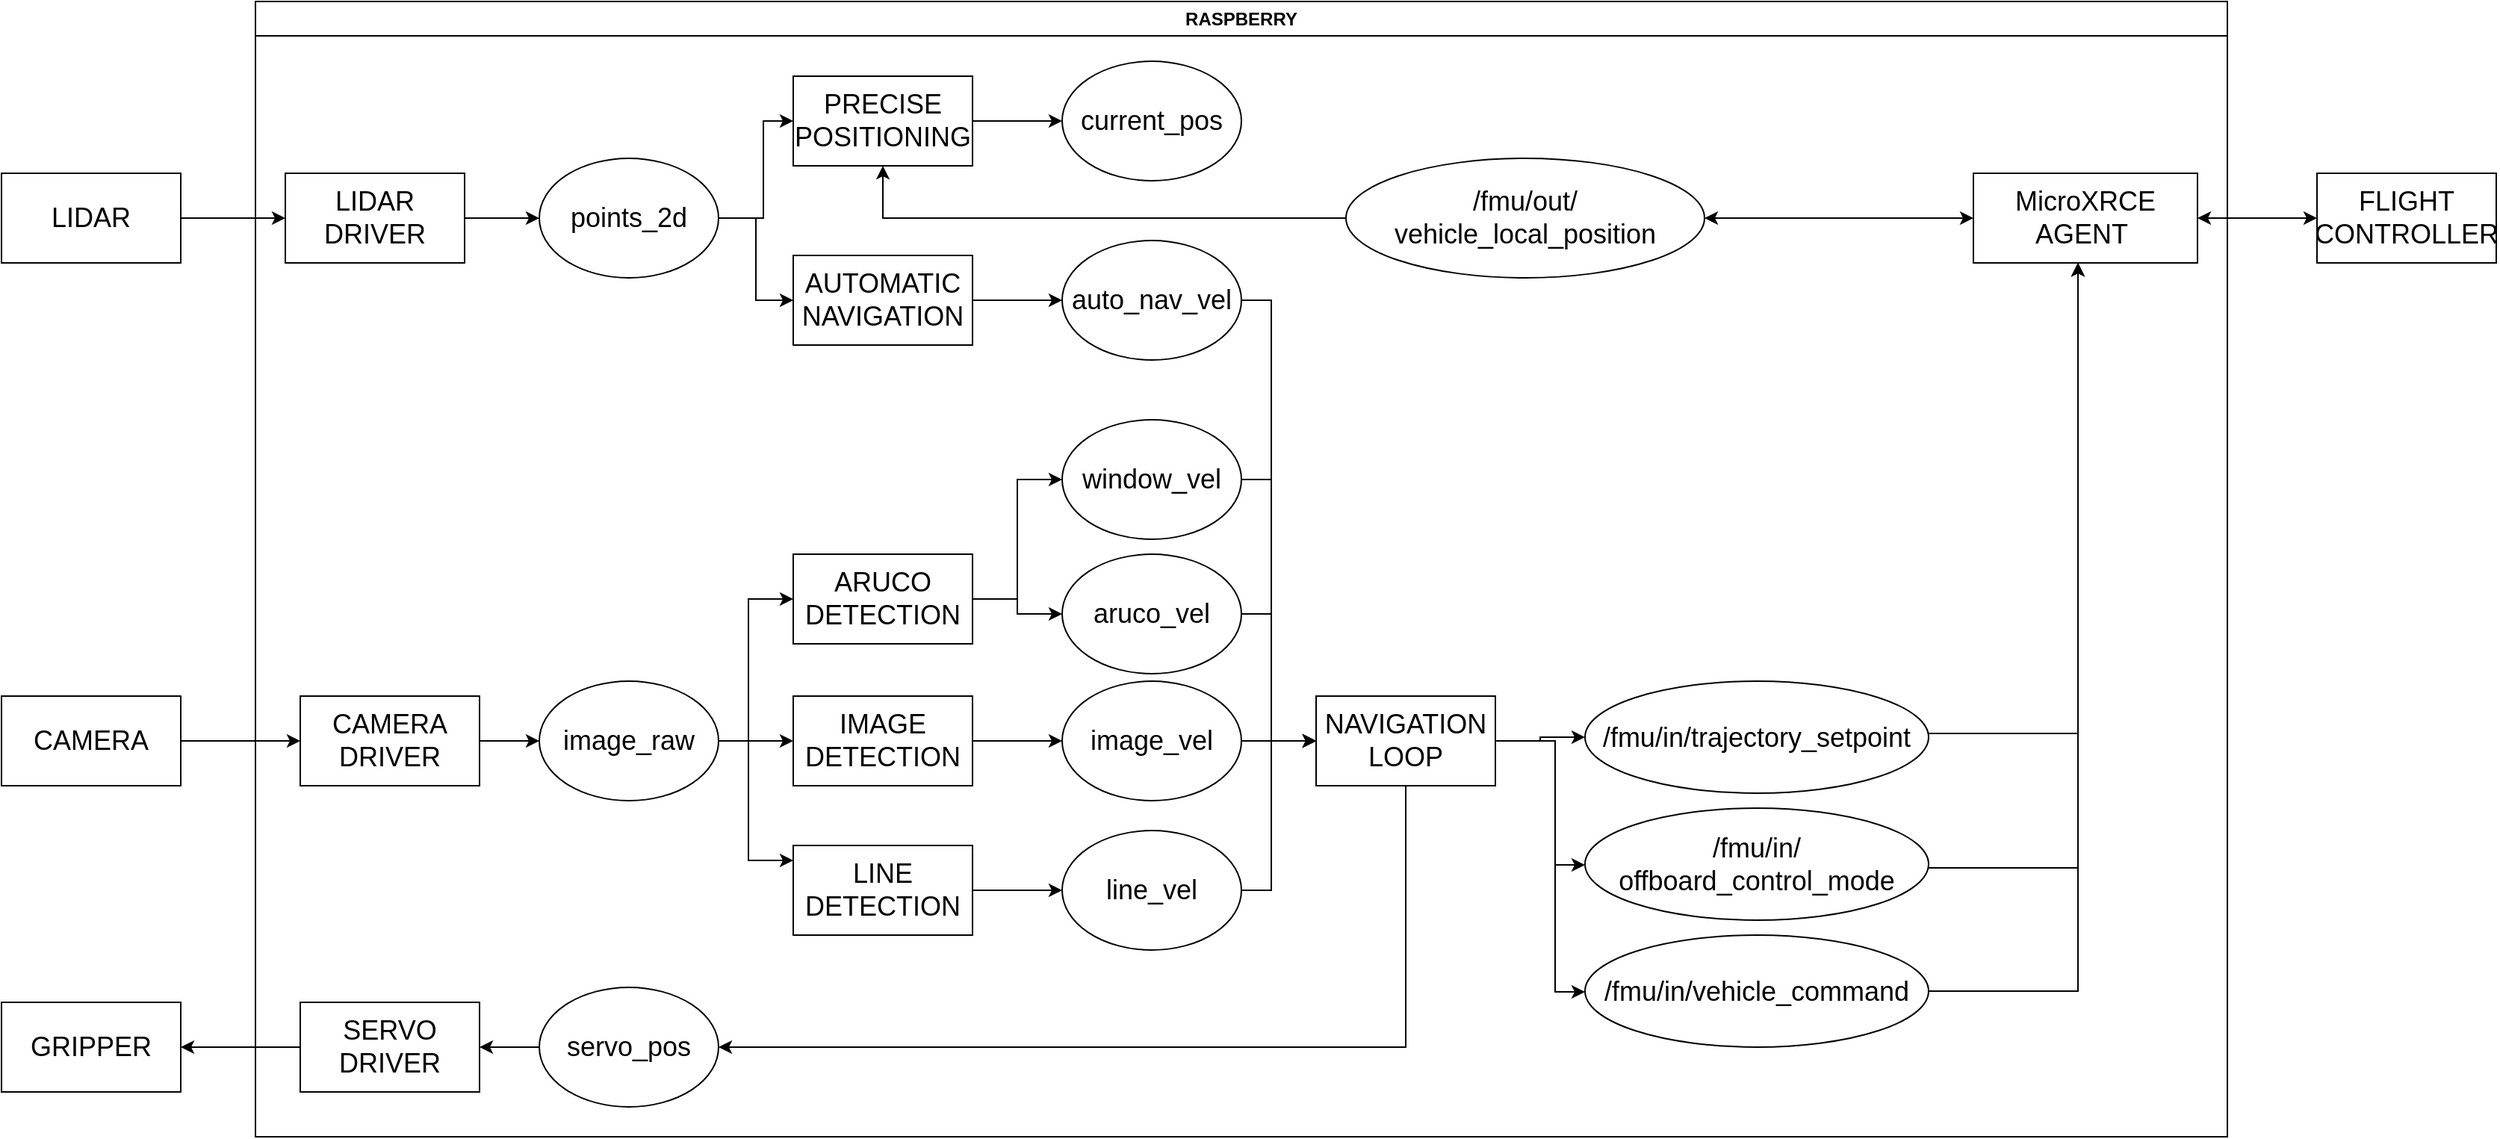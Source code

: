 <mxfile version="26.0.5">
  <diagram id="kgpKYQtTHZ0yAKxKKP6v" name="Page-1">
    <mxGraphModel dx="1114" dy="572" grid="1" gridSize="10" guides="1" tooltips="1" connect="1" arrows="1" fold="1" page="1" pageScale="1" pageWidth="850" pageHeight="1100" math="0" shadow="0">
      <root>
        <mxCell id="0" />
        <mxCell id="1" parent="0" />
        <mxCell id="o6VZL_QBVWnj5fEu_uwG-7" value="RASPBERRY" style="swimlane;whiteSpace=wrap;html=1;movable=1;resizable=1;rotatable=1;deletable=1;editable=1;locked=0;connectable=1;" parent="1" vertex="1">
          <mxGeometry x="250" y="60" width="1320" height="760" as="geometry" />
        </mxCell>
        <mxCell id="o6VZL_QBVWnj5fEu_uwG-21" style="edgeStyle=orthogonalEdgeStyle;rounded=0;orthogonalLoop=1;jettySize=auto;html=1;" parent="o6VZL_QBVWnj5fEu_uwG-7" source="o6VZL_QBVWnj5fEu_uwG-8" target="o6VZL_QBVWnj5fEu_uwG-15" edge="1">
          <mxGeometry relative="1" as="geometry" />
        </mxCell>
        <mxCell id="o6VZL_QBVWnj5fEu_uwG-8" value="LIDAR DRIVER" style="rounded=0;whiteSpace=wrap;html=1;fontSize=18;" parent="o6VZL_QBVWnj5fEu_uwG-7" vertex="1">
          <mxGeometry x="20" y="115" width="120" height="60" as="geometry" />
        </mxCell>
        <mxCell id="o6VZL_QBVWnj5fEu_uwG-32" style="edgeStyle=orthogonalEdgeStyle;rounded=0;orthogonalLoop=1;jettySize=auto;html=1;" parent="o6VZL_QBVWnj5fEu_uwG-7" source="o6VZL_QBVWnj5fEu_uwG-15" target="o6VZL_QBVWnj5fEu_uwG-27" edge="1">
          <mxGeometry relative="1" as="geometry">
            <Array as="points">
              <mxPoint x="340" y="145" />
              <mxPoint x="340" y="80" />
            </Array>
          </mxGeometry>
        </mxCell>
        <mxCell id="0PYQPBnco-dMHcLCZX4b-3" style="edgeStyle=orthogonalEdgeStyle;rounded=0;orthogonalLoop=1;jettySize=auto;html=1;" parent="o6VZL_QBVWnj5fEu_uwG-7" source="o6VZL_QBVWnj5fEu_uwG-15" target="o6VZL_QBVWnj5fEu_uwG-23" edge="1">
          <mxGeometry relative="1" as="geometry" />
        </mxCell>
        <mxCell id="o6VZL_QBVWnj5fEu_uwG-15" value="&lt;font&gt;points_2d&lt;/font&gt;" style="ellipse;whiteSpace=wrap;html=1;fontSize=18;" parent="o6VZL_QBVWnj5fEu_uwG-7" vertex="1">
          <mxGeometry x="190" y="105" width="120" height="80" as="geometry" />
        </mxCell>
        <mxCell id="o6VZL_QBVWnj5fEu_uwG-58" style="edgeStyle=orthogonalEdgeStyle;rounded=0;orthogonalLoop=1;jettySize=auto;html=1;" parent="o6VZL_QBVWnj5fEu_uwG-7" source="o6VZL_QBVWnj5fEu_uwG-23" target="o6VZL_QBVWnj5fEu_uwG-57" edge="1">
          <mxGeometry relative="1" as="geometry" />
        </mxCell>
        <mxCell id="o6VZL_QBVWnj5fEu_uwG-23" value="AUTOMATIC NAVIGATION" style="rounded=0;whiteSpace=wrap;html=1;fontSize=18;" parent="o6VZL_QBVWnj5fEu_uwG-7" vertex="1">
          <mxGeometry x="360" y="170" width="120" height="60" as="geometry" />
        </mxCell>
        <mxCell id="o6VZL_QBVWnj5fEu_uwG-66" style="edgeStyle=orthogonalEdgeStyle;rounded=0;orthogonalLoop=1;jettySize=auto;html=1;" parent="o6VZL_QBVWnj5fEu_uwG-7" source="o6VZL_QBVWnj5fEu_uwG-27" target="o6VZL_QBVWnj5fEu_uwG-65" edge="1">
          <mxGeometry relative="1" as="geometry" />
        </mxCell>
        <mxCell id="o6VZL_QBVWnj5fEu_uwG-27" value="PRECISE POSITIONING" style="rounded=0;whiteSpace=wrap;html=1;fontSize=18;" parent="o6VZL_QBVWnj5fEu_uwG-7" vertex="1">
          <mxGeometry x="360" y="50" width="120" height="60" as="geometry" />
        </mxCell>
        <mxCell id="o6VZL_QBVWnj5fEu_uwG-28" value="MicroXRCE AGENT&amp;nbsp;" style="rounded=0;whiteSpace=wrap;html=1;fontSize=18;" parent="o6VZL_QBVWnj5fEu_uwG-7" vertex="1">
          <mxGeometry x="1150" y="115" width="150" height="60" as="geometry" />
        </mxCell>
        <mxCell id="o6VZL_QBVWnj5fEu_uwG-35" style="edgeStyle=orthogonalEdgeStyle;rounded=0;orthogonalLoop=1;jettySize=auto;html=1;startArrow=classic;startFill=1;" parent="o6VZL_QBVWnj5fEu_uwG-7" source="o6VZL_QBVWnj5fEu_uwG-33" target="o6VZL_QBVWnj5fEu_uwG-28" edge="1">
          <mxGeometry relative="1" as="geometry" />
        </mxCell>
        <mxCell id="o6VZL_QBVWnj5fEu_uwG-36" style="edgeStyle=orthogonalEdgeStyle;rounded=0;orthogonalLoop=1;jettySize=auto;html=1;" parent="o6VZL_QBVWnj5fEu_uwG-7" source="o6VZL_QBVWnj5fEu_uwG-33" target="o6VZL_QBVWnj5fEu_uwG-27" edge="1">
          <mxGeometry relative="1" as="geometry">
            <Array as="points">
              <mxPoint x="420" y="145" />
            </Array>
          </mxGeometry>
        </mxCell>
        <mxCell id="o6VZL_QBVWnj5fEu_uwG-33" value="/fmu/out/&lt;div&gt;vehicle_local_position&lt;/div&gt;" style="ellipse;whiteSpace=wrap;html=1;fontSize=18;" parent="o6VZL_QBVWnj5fEu_uwG-7" vertex="1">
          <mxGeometry x="730" y="105" width="240" height="80" as="geometry" />
        </mxCell>
        <mxCell id="o6VZL_QBVWnj5fEu_uwG-50" style="edgeStyle=orthogonalEdgeStyle;rounded=0;orthogonalLoop=1;jettySize=auto;html=1;" parent="o6VZL_QBVWnj5fEu_uwG-7" source="o6VZL_QBVWnj5fEu_uwG-38" target="o6VZL_QBVWnj5fEu_uwG-47" edge="1">
          <mxGeometry relative="1" as="geometry">
            <Array as="points">
              <mxPoint x="510" y="400" />
              <mxPoint x="510" y="410" />
            </Array>
          </mxGeometry>
        </mxCell>
        <mxCell id="0PYQPBnco-dMHcLCZX4b-5" style="edgeStyle=orthogonalEdgeStyle;rounded=0;orthogonalLoop=1;jettySize=auto;html=1;" parent="o6VZL_QBVWnj5fEu_uwG-7" source="o6VZL_QBVWnj5fEu_uwG-38" target="0PYQPBnco-dMHcLCZX4b-4" edge="1">
          <mxGeometry relative="1" as="geometry">
            <Array as="points">
              <mxPoint x="510" y="400" />
              <mxPoint x="510" y="320" />
            </Array>
          </mxGeometry>
        </mxCell>
        <mxCell id="o6VZL_QBVWnj5fEu_uwG-38" value="ARUCO DETECTION" style="rounded=0;whiteSpace=wrap;html=1;fontSize=18;" parent="o6VZL_QBVWnj5fEu_uwG-7" vertex="1">
          <mxGeometry x="360" y="370" width="120" height="60" as="geometry" />
        </mxCell>
        <mxCell id="o6VZL_QBVWnj5fEu_uwG-51" style="edgeStyle=orthogonalEdgeStyle;rounded=0;orthogonalLoop=1;jettySize=auto;html=1;" parent="o6VZL_QBVWnj5fEu_uwG-7" source="o6VZL_QBVWnj5fEu_uwG-39" target="o6VZL_QBVWnj5fEu_uwG-48" edge="1">
          <mxGeometry relative="1" as="geometry" />
        </mxCell>
        <mxCell id="o6VZL_QBVWnj5fEu_uwG-39" value="IMAGE DETECTION" style="rounded=0;whiteSpace=wrap;html=1;fontSize=18;" parent="o6VZL_QBVWnj5fEu_uwG-7" vertex="1">
          <mxGeometry x="360" y="465" width="120" height="60" as="geometry" />
        </mxCell>
        <mxCell id="o6VZL_QBVWnj5fEu_uwG-52" style="edgeStyle=orthogonalEdgeStyle;rounded=0;orthogonalLoop=1;jettySize=auto;html=1;" parent="o6VZL_QBVWnj5fEu_uwG-7" source="o6VZL_QBVWnj5fEu_uwG-40" target="o6VZL_QBVWnj5fEu_uwG-49" edge="1">
          <mxGeometry relative="1" as="geometry" />
        </mxCell>
        <mxCell id="o6VZL_QBVWnj5fEu_uwG-40" value="LINE DETECTION" style="rounded=0;whiteSpace=wrap;html=1;fontSize=18;" parent="o6VZL_QBVWnj5fEu_uwG-7" vertex="1">
          <mxGeometry x="360" y="565" width="120" height="60" as="geometry" />
        </mxCell>
        <mxCell id="o6VZL_QBVWnj5fEu_uwG-10" value="SERVO DRIVER" style="rounded=0;whiteSpace=wrap;html=1;fontSize=18;" parent="o6VZL_QBVWnj5fEu_uwG-7" vertex="1">
          <mxGeometry x="30" y="670" width="120" height="60" as="geometry" />
        </mxCell>
        <mxCell id="o6VZL_QBVWnj5fEu_uwG-19" style="edgeStyle=orthogonalEdgeStyle;rounded=0;orthogonalLoop=1;jettySize=auto;html=1;" parent="o6VZL_QBVWnj5fEu_uwG-7" source="o6VZL_QBVWnj5fEu_uwG-17" target="o6VZL_QBVWnj5fEu_uwG-10" edge="1">
          <mxGeometry relative="1" as="geometry" />
        </mxCell>
        <mxCell id="o6VZL_QBVWnj5fEu_uwG-17" value="&lt;font&gt;servo_pos&lt;/font&gt;" style="ellipse;whiteSpace=wrap;html=1;fontSize=18;" parent="o6VZL_QBVWnj5fEu_uwG-7" vertex="1">
          <mxGeometry x="190" y="660" width="120" height="80" as="geometry" />
        </mxCell>
        <mxCell id="o6VZL_QBVWnj5fEu_uwG-22" style="edgeStyle=orthogonalEdgeStyle;rounded=0;orthogonalLoop=1;jettySize=auto;html=1;" parent="o6VZL_QBVWnj5fEu_uwG-7" source="o6VZL_QBVWnj5fEu_uwG-9" target="o6VZL_QBVWnj5fEu_uwG-16" edge="1">
          <mxGeometry relative="1" as="geometry" />
        </mxCell>
        <mxCell id="o6VZL_QBVWnj5fEu_uwG-9" value="CAMERA DRIVER" style="rounded=0;whiteSpace=wrap;html=1;fontSize=18;" parent="o6VZL_QBVWnj5fEu_uwG-7" vertex="1">
          <mxGeometry x="30" y="465" width="120" height="60" as="geometry" />
        </mxCell>
        <mxCell id="o6VZL_QBVWnj5fEu_uwG-44" style="edgeStyle=orthogonalEdgeStyle;rounded=0;orthogonalLoop=1;jettySize=auto;html=1;" parent="o6VZL_QBVWnj5fEu_uwG-7" source="o6VZL_QBVWnj5fEu_uwG-16" target="o6VZL_QBVWnj5fEu_uwG-38" edge="1">
          <mxGeometry relative="1" as="geometry">
            <Array as="points">
              <mxPoint x="330" y="495" />
              <mxPoint x="330" y="400" />
            </Array>
          </mxGeometry>
        </mxCell>
        <mxCell id="o6VZL_QBVWnj5fEu_uwG-45" style="edgeStyle=orthogonalEdgeStyle;rounded=0;orthogonalLoop=1;jettySize=auto;html=1;" parent="o6VZL_QBVWnj5fEu_uwG-7" source="o6VZL_QBVWnj5fEu_uwG-16" target="o6VZL_QBVWnj5fEu_uwG-39" edge="1">
          <mxGeometry relative="1" as="geometry" />
        </mxCell>
        <mxCell id="o6VZL_QBVWnj5fEu_uwG-46" style="edgeStyle=orthogonalEdgeStyle;rounded=0;orthogonalLoop=1;jettySize=auto;html=1;" parent="o6VZL_QBVWnj5fEu_uwG-7" source="o6VZL_QBVWnj5fEu_uwG-16" target="o6VZL_QBVWnj5fEu_uwG-40" edge="1">
          <mxGeometry relative="1" as="geometry">
            <Array as="points">
              <mxPoint x="330" y="495" />
              <mxPoint x="330" y="575" />
            </Array>
          </mxGeometry>
        </mxCell>
        <mxCell id="o6VZL_QBVWnj5fEu_uwG-16" value="&lt;font&gt;image_raw&lt;/font&gt;" style="ellipse;whiteSpace=wrap;html=1;fontSize=18;" parent="o6VZL_QBVWnj5fEu_uwG-7" vertex="1">
          <mxGeometry x="190" y="455" width="120" height="80" as="geometry" />
        </mxCell>
        <mxCell id="0PYQPBnco-dMHcLCZX4b-6" style="edgeStyle=orthogonalEdgeStyle;rounded=0;orthogonalLoop=1;jettySize=auto;html=1;" parent="o6VZL_QBVWnj5fEu_uwG-7" source="o6VZL_QBVWnj5fEu_uwG-47" target="o6VZL_QBVWnj5fEu_uwG-53" edge="1">
          <mxGeometry relative="1" as="geometry">
            <Array as="points">
              <mxPoint x="680" y="410" />
              <mxPoint x="680" y="495" />
            </Array>
          </mxGeometry>
        </mxCell>
        <mxCell id="o6VZL_QBVWnj5fEu_uwG-47" value="&lt;font&gt;aruco_vel&lt;/font&gt;" style="ellipse;whiteSpace=wrap;html=1;fontSize=18;" parent="o6VZL_QBVWnj5fEu_uwG-7" vertex="1">
          <mxGeometry x="540" y="370" width="120" height="80" as="geometry" />
        </mxCell>
        <mxCell id="o6VZL_QBVWnj5fEu_uwG-54" style="edgeStyle=orthogonalEdgeStyle;rounded=0;orthogonalLoop=1;jettySize=auto;html=1;" parent="o6VZL_QBVWnj5fEu_uwG-7" source="o6VZL_QBVWnj5fEu_uwG-48" target="o6VZL_QBVWnj5fEu_uwG-53" edge="1">
          <mxGeometry relative="1" as="geometry" />
        </mxCell>
        <mxCell id="o6VZL_QBVWnj5fEu_uwG-48" value="&lt;font&gt;image_vel&lt;/font&gt;" style="ellipse;whiteSpace=wrap;html=1;fontSize=18;" parent="o6VZL_QBVWnj5fEu_uwG-7" vertex="1">
          <mxGeometry x="540" y="455" width="120" height="80" as="geometry" />
        </mxCell>
        <mxCell id="o6VZL_QBVWnj5fEu_uwG-56" style="edgeStyle=orthogonalEdgeStyle;rounded=0;orthogonalLoop=1;jettySize=auto;html=1;" parent="o6VZL_QBVWnj5fEu_uwG-7" source="o6VZL_QBVWnj5fEu_uwG-49" target="o6VZL_QBVWnj5fEu_uwG-53" edge="1">
          <mxGeometry relative="1" as="geometry">
            <Array as="points">
              <mxPoint x="680" y="595" />
              <mxPoint x="680" y="495" />
            </Array>
          </mxGeometry>
        </mxCell>
        <mxCell id="o6VZL_QBVWnj5fEu_uwG-49" value="&lt;font&gt;line_vel&lt;/font&gt;" style="ellipse;whiteSpace=wrap;html=1;fontSize=18;" parent="o6VZL_QBVWnj5fEu_uwG-7" vertex="1">
          <mxGeometry x="540" y="555" width="120" height="80" as="geometry" />
        </mxCell>
        <mxCell id="o6VZL_QBVWnj5fEu_uwG-61" style="edgeStyle=orthogonalEdgeStyle;rounded=0;orthogonalLoop=1;jettySize=auto;html=1;" parent="o6VZL_QBVWnj5fEu_uwG-7" source="o6VZL_QBVWnj5fEu_uwG-53" target="o6VZL_QBVWnj5fEu_uwG-60" edge="1">
          <mxGeometry relative="1" as="geometry" />
        </mxCell>
        <mxCell id="0PYQPBnco-dMHcLCZX4b-2" style="edgeStyle=orthogonalEdgeStyle;rounded=0;orthogonalLoop=1;jettySize=auto;html=1;" parent="o6VZL_QBVWnj5fEu_uwG-7" source="o6VZL_QBVWnj5fEu_uwG-53" target="o6VZL_QBVWnj5fEu_uwG-17" edge="1">
          <mxGeometry relative="1" as="geometry">
            <Array as="points">
              <mxPoint x="770" y="700" />
            </Array>
          </mxGeometry>
        </mxCell>
        <mxCell id="Jot2B_KSB71my0TGDZeu-3" style="edgeStyle=orthogonalEdgeStyle;rounded=0;orthogonalLoop=1;jettySize=auto;html=1;" edge="1" parent="o6VZL_QBVWnj5fEu_uwG-7" source="o6VZL_QBVWnj5fEu_uwG-53" target="Jot2B_KSB71my0TGDZeu-1">
          <mxGeometry relative="1" as="geometry">
            <Array as="points">
              <mxPoint x="870" y="495" />
              <mxPoint x="870" y="578" />
            </Array>
          </mxGeometry>
        </mxCell>
        <mxCell id="Jot2B_KSB71my0TGDZeu-4" style="edgeStyle=orthogonalEdgeStyle;rounded=0;orthogonalLoop=1;jettySize=auto;html=1;" edge="1" parent="o6VZL_QBVWnj5fEu_uwG-7" source="o6VZL_QBVWnj5fEu_uwG-53" target="Jot2B_KSB71my0TGDZeu-2">
          <mxGeometry relative="1" as="geometry">
            <Array as="points">
              <mxPoint x="870" y="495" />
              <mxPoint x="870" y="663" />
            </Array>
          </mxGeometry>
        </mxCell>
        <mxCell id="o6VZL_QBVWnj5fEu_uwG-53" value="NAVIGATION LOOP" style="rounded=0;whiteSpace=wrap;html=1;fontSize=18;" parent="o6VZL_QBVWnj5fEu_uwG-7" vertex="1">
          <mxGeometry x="710" y="465" width="120" height="60" as="geometry" />
        </mxCell>
        <mxCell id="0PYQPBnco-dMHcLCZX4b-9" style="edgeStyle=orthogonalEdgeStyle;rounded=0;orthogonalLoop=1;jettySize=auto;html=1;" parent="o6VZL_QBVWnj5fEu_uwG-7" source="o6VZL_QBVWnj5fEu_uwG-57" target="o6VZL_QBVWnj5fEu_uwG-53" edge="1">
          <mxGeometry relative="1" as="geometry">
            <Array as="points">
              <mxPoint x="680" y="200" />
              <mxPoint x="680" y="495" />
            </Array>
          </mxGeometry>
        </mxCell>
        <mxCell id="o6VZL_QBVWnj5fEu_uwG-57" value="auto_nav_vel" style="ellipse;whiteSpace=wrap;html=1;fontSize=18;" parent="o6VZL_QBVWnj5fEu_uwG-7" vertex="1">
          <mxGeometry x="540" y="160" width="120" height="80" as="geometry" />
        </mxCell>
        <mxCell id="o6VZL_QBVWnj5fEu_uwG-62" style="edgeStyle=orthogonalEdgeStyle;rounded=0;orthogonalLoop=1;jettySize=auto;html=1;" parent="o6VZL_QBVWnj5fEu_uwG-7" source="o6VZL_QBVWnj5fEu_uwG-60" target="o6VZL_QBVWnj5fEu_uwG-28" edge="1">
          <mxGeometry relative="1" as="geometry">
            <Array as="points">
              <mxPoint x="1220" y="490" />
            </Array>
          </mxGeometry>
        </mxCell>
        <mxCell id="o6VZL_QBVWnj5fEu_uwG-60" value="/fmu/in/trajectory_setpoint" style="ellipse;whiteSpace=wrap;html=1;fontSize=18;" parent="o6VZL_QBVWnj5fEu_uwG-7" vertex="1">
          <mxGeometry x="890" y="455" width="230" height="75" as="geometry" />
        </mxCell>
        <mxCell id="o6VZL_QBVWnj5fEu_uwG-65" value="&lt;font&gt;current_pos&lt;/font&gt;" style="ellipse;whiteSpace=wrap;html=1;fontSize=18;" parent="o6VZL_QBVWnj5fEu_uwG-7" vertex="1">
          <mxGeometry x="540" y="40" width="120" height="80" as="geometry" />
        </mxCell>
        <mxCell id="0PYQPBnco-dMHcLCZX4b-7" style="edgeStyle=orthogonalEdgeStyle;rounded=0;orthogonalLoop=1;jettySize=auto;html=1;" parent="o6VZL_QBVWnj5fEu_uwG-7" source="0PYQPBnco-dMHcLCZX4b-4" target="o6VZL_QBVWnj5fEu_uwG-53" edge="1">
          <mxGeometry relative="1" as="geometry">
            <Array as="points">
              <mxPoint x="680" y="320" />
              <mxPoint x="680" y="495" />
            </Array>
          </mxGeometry>
        </mxCell>
        <mxCell id="0PYQPBnco-dMHcLCZX4b-4" value="&lt;font&gt;window_vel&lt;/font&gt;" style="ellipse;whiteSpace=wrap;html=1;fontSize=18;" parent="o6VZL_QBVWnj5fEu_uwG-7" vertex="1">
          <mxGeometry x="540" y="280" width="120" height="80" as="geometry" />
        </mxCell>
        <mxCell id="Jot2B_KSB71my0TGDZeu-6" style="edgeStyle=orthogonalEdgeStyle;rounded=0;orthogonalLoop=1;jettySize=auto;html=1;" edge="1" parent="o6VZL_QBVWnj5fEu_uwG-7" source="Jot2B_KSB71my0TGDZeu-1" target="o6VZL_QBVWnj5fEu_uwG-28">
          <mxGeometry relative="1" as="geometry">
            <Array as="points">
              <mxPoint x="1220" y="580" />
            </Array>
          </mxGeometry>
        </mxCell>
        <mxCell id="Jot2B_KSB71my0TGDZeu-1" value="/fmu/in/&lt;div&gt;offboard_control_mode&lt;/div&gt;" style="ellipse;whiteSpace=wrap;html=1;fontSize=18;" vertex="1" parent="o6VZL_QBVWnj5fEu_uwG-7">
          <mxGeometry x="890" y="540" width="230" height="75" as="geometry" />
        </mxCell>
        <mxCell id="Jot2B_KSB71my0TGDZeu-5" style="edgeStyle=orthogonalEdgeStyle;rounded=0;orthogonalLoop=1;jettySize=auto;html=1;" edge="1" parent="o6VZL_QBVWnj5fEu_uwG-7" source="Jot2B_KSB71my0TGDZeu-2" target="o6VZL_QBVWnj5fEu_uwG-28">
          <mxGeometry relative="1" as="geometry">
            <Array as="points">
              <mxPoint x="1220" y="663" />
            </Array>
          </mxGeometry>
        </mxCell>
        <mxCell id="Jot2B_KSB71my0TGDZeu-2" value="/fmu/in/vehicle_command" style="ellipse;whiteSpace=wrap;html=1;fontSize=18;" vertex="1" parent="o6VZL_QBVWnj5fEu_uwG-7">
          <mxGeometry x="890" y="625" width="230" height="75" as="geometry" />
        </mxCell>
        <mxCell id="o6VZL_QBVWnj5fEu_uwG-11" style="edgeStyle=orthogonalEdgeStyle;rounded=0;orthogonalLoop=1;jettySize=auto;html=1;" parent="1" source="o6VZL_QBVWnj5fEu_uwG-2" target="o6VZL_QBVWnj5fEu_uwG-8" edge="1">
          <mxGeometry relative="1" as="geometry" />
        </mxCell>
        <mxCell id="o6VZL_QBVWnj5fEu_uwG-2" value="LIDAR" style="rounded=0;whiteSpace=wrap;html=1;fontSize=18;" parent="1" vertex="1">
          <mxGeometry x="80" y="175" width="120" height="60" as="geometry" />
        </mxCell>
        <mxCell id="o6VZL_QBVWnj5fEu_uwG-6" value="FLIGHT CONTROLLER" style="rounded=0;whiteSpace=wrap;html=1;fontSize=18;" parent="1" vertex="1">
          <mxGeometry x="1630" y="175" width="120" height="60" as="geometry" />
        </mxCell>
        <mxCell id="o6VZL_QBVWnj5fEu_uwG-29" style="edgeStyle=orthogonalEdgeStyle;rounded=0;orthogonalLoop=1;jettySize=auto;html=1;startArrow=classic;startFill=1;" parent="1" source="o6VZL_QBVWnj5fEu_uwG-28" target="o6VZL_QBVWnj5fEu_uwG-6" edge="1">
          <mxGeometry relative="1" as="geometry" />
        </mxCell>
        <mxCell id="o6VZL_QBVWnj5fEu_uwG-3" value="CAMERA" style="rounded=0;whiteSpace=wrap;html=1;fontSize=18;" parent="1" vertex="1">
          <mxGeometry x="80" y="525" width="120" height="60" as="geometry" />
        </mxCell>
        <mxCell id="o6VZL_QBVWnj5fEu_uwG-12" style="edgeStyle=orthogonalEdgeStyle;rounded=0;orthogonalLoop=1;jettySize=auto;html=1;" parent="1" source="o6VZL_QBVWnj5fEu_uwG-3" target="o6VZL_QBVWnj5fEu_uwG-9" edge="1">
          <mxGeometry relative="1" as="geometry" />
        </mxCell>
        <mxCell id="o6VZL_QBVWnj5fEu_uwG-4" value="GRIPPER" style="rounded=0;whiteSpace=wrap;html=1;fontSize=18;" parent="1" vertex="1">
          <mxGeometry x="80" y="730" width="120" height="60" as="geometry" />
        </mxCell>
        <mxCell id="o6VZL_QBVWnj5fEu_uwG-20" style="edgeStyle=orthogonalEdgeStyle;rounded=0;orthogonalLoop=1;jettySize=auto;html=1;" parent="1" source="o6VZL_QBVWnj5fEu_uwG-10" target="o6VZL_QBVWnj5fEu_uwG-4" edge="1">
          <mxGeometry relative="1" as="geometry" />
        </mxCell>
      </root>
    </mxGraphModel>
  </diagram>
</mxfile>
